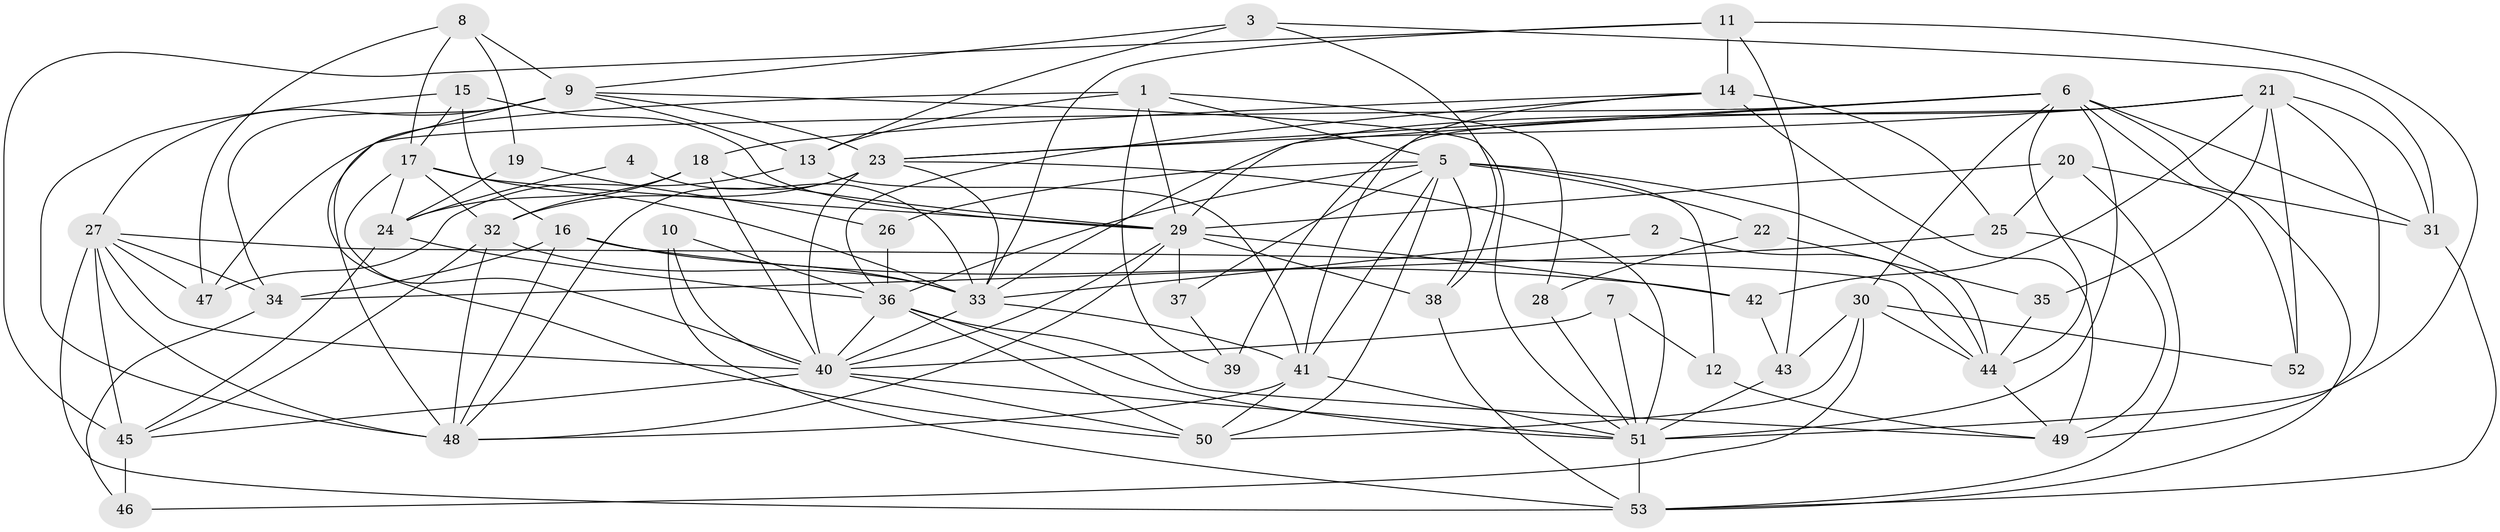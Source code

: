 // original degree distribution, {2: 0.14150943396226415, 3: 0.2641509433962264, 4: 0.27358490566037735, 5: 0.18867924528301888, 9: 0.009433962264150943, 8: 0.009433962264150943, 7: 0.04716981132075472, 6: 0.0660377358490566}
// Generated by graph-tools (version 1.1) at 2025/02/03/09/25 03:02:15]
// undirected, 53 vertices, 147 edges
graph export_dot {
graph [start="1"]
  node [color=gray90,style=filled];
  1;
  2;
  3;
  4;
  5;
  6;
  7;
  8;
  9;
  10;
  11;
  12;
  13;
  14;
  15;
  16;
  17;
  18;
  19;
  20;
  21;
  22;
  23;
  24;
  25;
  26;
  27;
  28;
  29;
  30;
  31;
  32;
  33;
  34;
  35;
  36;
  37;
  38;
  39;
  40;
  41;
  42;
  43;
  44;
  45;
  46;
  47;
  48;
  49;
  50;
  51;
  52;
  53;
  1 -- 5 [weight=1.0];
  1 -- 13 [weight=1.0];
  1 -- 28 [weight=1.0];
  1 -- 29 [weight=1.0];
  1 -- 39 [weight=1.0];
  1 -- 48 [weight=1.0];
  2 -- 33 [weight=2.0];
  2 -- 44 [weight=1.0];
  3 -- 9 [weight=1.0];
  3 -- 13 [weight=1.0];
  3 -- 31 [weight=1.0];
  3 -- 38 [weight=1.0];
  4 -- 24 [weight=1.0];
  4 -- 33 [weight=2.0];
  5 -- 12 [weight=1.0];
  5 -- 22 [weight=1.0];
  5 -- 26 [weight=1.0];
  5 -- 36 [weight=1.0];
  5 -- 37 [weight=1.0];
  5 -- 38 [weight=1.0];
  5 -- 41 [weight=1.0];
  5 -- 44 [weight=1.0];
  5 -- 50 [weight=1.0];
  6 -- 23 [weight=1.0];
  6 -- 29 [weight=1.0];
  6 -- 30 [weight=1.0];
  6 -- 31 [weight=1.0];
  6 -- 44 [weight=1.0];
  6 -- 47 [weight=1.0];
  6 -- 51 [weight=2.0];
  6 -- 52 [weight=1.0];
  6 -- 53 [weight=1.0];
  7 -- 12 [weight=1.0];
  7 -- 40 [weight=1.0];
  7 -- 51 [weight=1.0];
  8 -- 9 [weight=1.0];
  8 -- 17 [weight=1.0];
  8 -- 19 [weight=1.0];
  8 -- 47 [weight=1.0];
  9 -- 13 [weight=1.0];
  9 -- 23 [weight=1.0];
  9 -- 27 [weight=1.0];
  9 -- 34 [weight=2.0];
  9 -- 50 [weight=1.0];
  9 -- 51 [weight=1.0];
  10 -- 36 [weight=1.0];
  10 -- 40 [weight=1.0];
  10 -- 53 [weight=1.0];
  11 -- 14 [weight=2.0];
  11 -- 33 [weight=1.0];
  11 -- 43 [weight=1.0];
  11 -- 45 [weight=1.0];
  11 -- 51 [weight=2.0];
  12 -- 49 [weight=1.0];
  13 -- 41 [weight=1.0];
  13 -- 47 [weight=1.0];
  14 -- 18 [weight=1.0];
  14 -- 25 [weight=1.0];
  14 -- 36 [weight=1.0];
  14 -- 41 [weight=1.0];
  14 -- 49 [weight=1.0];
  15 -- 16 [weight=1.0];
  15 -- 17 [weight=1.0];
  15 -- 29 [weight=1.0];
  15 -- 48 [weight=1.0];
  16 -- 33 [weight=1.0];
  16 -- 34 [weight=1.0];
  16 -- 42 [weight=1.0];
  16 -- 48 [weight=1.0];
  17 -- 24 [weight=1.0];
  17 -- 29 [weight=1.0];
  17 -- 32 [weight=1.0];
  17 -- 33 [weight=1.0];
  17 -- 40 [weight=1.0];
  18 -- 24 [weight=1.0];
  18 -- 29 [weight=1.0];
  18 -- 32 [weight=1.0];
  18 -- 40 [weight=1.0];
  19 -- 24 [weight=2.0];
  19 -- 26 [weight=1.0];
  20 -- 25 [weight=1.0];
  20 -- 29 [weight=1.0];
  20 -- 31 [weight=1.0];
  20 -- 53 [weight=1.0];
  21 -- 23 [weight=1.0];
  21 -- 31 [weight=1.0];
  21 -- 33 [weight=1.0];
  21 -- 35 [weight=1.0];
  21 -- 39 [weight=1.0];
  21 -- 42 [weight=1.0];
  21 -- 49 [weight=1.0];
  21 -- 52 [weight=1.0];
  22 -- 28 [weight=1.0];
  22 -- 35 [weight=1.0];
  23 -- 32 [weight=1.0];
  23 -- 33 [weight=1.0];
  23 -- 40 [weight=1.0];
  23 -- 48 [weight=1.0];
  23 -- 51 [weight=1.0];
  24 -- 36 [weight=1.0];
  24 -- 45 [weight=1.0];
  25 -- 34 [weight=1.0];
  25 -- 49 [weight=1.0];
  26 -- 36 [weight=1.0];
  27 -- 34 [weight=1.0];
  27 -- 40 [weight=1.0];
  27 -- 44 [weight=1.0];
  27 -- 45 [weight=2.0];
  27 -- 47 [weight=1.0];
  27 -- 48 [weight=1.0];
  27 -- 53 [weight=1.0];
  28 -- 51 [weight=1.0];
  29 -- 37 [weight=1.0];
  29 -- 38 [weight=1.0];
  29 -- 40 [weight=1.0];
  29 -- 42 [weight=1.0];
  29 -- 48 [weight=1.0];
  30 -- 43 [weight=1.0];
  30 -- 44 [weight=1.0];
  30 -- 46 [weight=1.0];
  30 -- 50 [weight=1.0];
  30 -- 52 [weight=1.0];
  31 -- 53 [weight=1.0];
  32 -- 33 [weight=2.0];
  32 -- 45 [weight=1.0];
  32 -- 48 [weight=2.0];
  33 -- 40 [weight=1.0];
  33 -- 41 [weight=1.0];
  34 -- 46 [weight=1.0];
  35 -- 44 [weight=1.0];
  36 -- 40 [weight=1.0];
  36 -- 49 [weight=1.0];
  36 -- 50 [weight=1.0];
  36 -- 51 [weight=1.0];
  37 -- 39 [weight=1.0];
  38 -- 53 [weight=1.0];
  40 -- 45 [weight=1.0];
  40 -- 50 [weight=1.0];
  40 -- 51 [weight=1.0];
  41 -- 48 [weight=1.0];
  41 -- 50 [weight=1.0];
  41 -- 51 [weight=1.0];
  42 -- 43 [weight=1.0];
  43 -- 51 [weight=1.0];
  44 -- 49 [weight=1.0];
  45 -- 46 [weight=1.0];
  51 -- 53 [weight=1.0];
}
